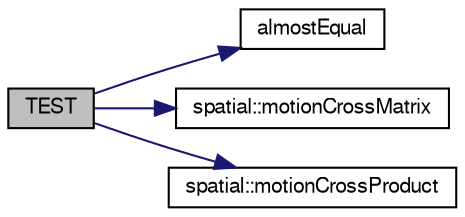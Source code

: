 digraph "TEST"
{
  edge [fontname="FreeSans",fontsize="10",labelfontname="FreeSans",labelfontsize="10"];
  node [fontname="FreeSans",fontsize="10",shape=record];
  rankdir="LR";
  Node1 [label="TEST",height=0.2,width=0.4,color="black", fillcolor="grey75", style="filled", fontcolor="black"];
  Node1 -> Node2 [color="midnightblue",fontsize="10",style="solid",fontname="FreeSans"];
  Node2 [label="almostEqual",height=0.2,width=0.4,color="black", fillcolor="white", style="filled",URL="$de/dda/_math_utilities_8h.html#aa06ec79f1e3170ea41b58ffbf35b9fb6"];
  Node1 -> Node3 [color="midnightblue",fontsize="10",style="solid",fontname="FreeSans"];
  Node3 [label="spatial::motionCrossMatrix",height=0.2,width=0.4,color="black", fillcolor="white", style="filled",URL="$de/d1a/namespacespatial.html#acd5568b97b640537ab22aaf458c73980"];
  Node1 -> Node4 [color="midnightblue",fontsize="10",style="solid",fontname="FreeSans"];
  Node4 [label="spatial::motionCrossProduct",height=0.2,width=0.4,color="black", fillcolor="white", style="filled",URL="$de/d1a/namespacespatial.html#a49f73699d3c57d07835e8ab61af3f34a"];
}
